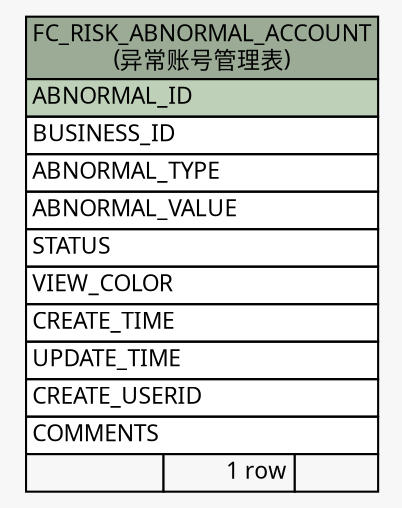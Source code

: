 // dot 2.26.0 on Linux 2.6.32-504.8.1.el6.x86_64
// SchemaSpy rev Unknown
digraph "FC_RISK_ABNORMAL_ACCOUNT" {
  graph [
    rankdir="RL"
    bgcolor="#f7f7f7"
    nodesep="0.18"
    ranksep="0.46"
    fontname="Microsoft YaHei"
    fontsize="11"
  ];
  node [
    fontname="Microsoft YaHei"
    fontsize="11"
    shape="plaintext"
  ];
  edge [
    arrowsize="0.8"
  ];
  "FC_RISK_ABNORMAL_ACCOUNT" [
    label=<
    <TABLE BORDER="0" CELLBORDER="1" CELLSPACING="0" BGCOLOR="#ffffff">
      <TR><TD COLSPAN="3" BGCOLOR="#9bab96" ALIGN="CENTER">FC_RISK_ABNORMAL_ACCOUNT<br/>(异常账号管理表)</TD></TR>
      <TR><TD PORT="ABNORMAL_ID" COLSPAN="3" BGCOLOR="#bed1b8" ALIGN="LEFT">ABNORMAL_ID</TD></TR>
      <TR><TD PORT="BUSINESS_ID" COLSPAN="3" ALIGN="LEFT">BUSINESS_ID</TD></TR>
      <TR><TD PORT="ABNORMAL_TYPE" COLSPAN="3" ALIGN="LEFT">ABNORMAL_TYPE</TD></TR>
      <TR><TD PORT="ABNORMAL_VALUE" COLSPAN="3" ALIGN="LEFT">ABNORMAL_VALUE</TD></TR>
      <TR><TD PORT="STATUS" COLSPAN="3" ALIGN="LEFT">STATUS</TD></TR>
      <TR><TD PORT="VIEW_COLOR" COLSPAN="3" ALIGN="LEFT">VIEW_COLOR</TD></TR>
      <TR><TD PORT="CREATE_TIME" COLSPAN="3" ALIGN="LEFT">CREATE_TIME</TD></TR>
      <TR><TD PORT="UPDATE_TIME" COLSPAN="3" ALIGN="LEFT">UPDATE_TIME</TD></TR>
      <TR><TD PORT="CREATE_USERID" COLSPAN="3" ALIGN="LEFT">CREATE_USERID</TD></TR>
      <TR><TD PORT="COMMENTS" COLSPAN="3" ALIGN="LEFT">COMMENTS</TD></TR>
      <TR><TD ALIGN="LEFT" BGCOLOR="#f7f7f7">  </TD><TD ALIGN="RIGHT" BGCOLOR="#f7f7f7">1 row</TD><TD ALIGN="RIGHT" BGCOLOR="#f7f7f7">  </TD></TR>
    </TABLE>>
    URL="tables/FC_RISK_ABNORMAL_ACCOUNT.html"
    tooltip="FC_RISK_ABNORMAL_ACCOUNT"
  ];
}
